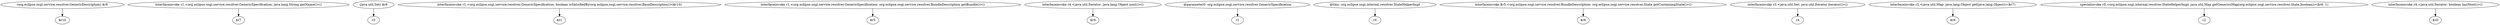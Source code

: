 digraph g {
0[label="(org.eclipse.osgi.service.resolver.GenericDescription) $r9"]
1[label="$r10"]
0->1[label=""]
2[label="interfaceinvoke r1.<org.eclipse.osgi.service.resolver.GenericSpecification: java.lang.String getName()>()"]
3[label="$r7"]
2->3[label=""]
4[label="(java.util.Set) $r8"]
5[label="r3"]
4->5[label=""]
6[label="interfaceinvoke r1.<org.eclipse.osgi.service.resolver.GenericSpecification: boolean isSatisfiedBy(org.eclipse.osgi.service.resolver.BaseDescription)>($r10)"]
7[label="$z1"]
6->7[label=""]
8[label="interfaceinvoke r1.<org.eclipse.osgi.service.resolver.GenericSpecification: org.eclipse.osgi.service.resolver.BundleDescription getBundle()>()"]
9[label="$r5"]
8->9[label=""]
10[label="interfaceinvoke r4.<java.util.Iterator: java.lang.Object next()>()"]
11[label="$r9"]
10->11[label=""]
12[label="@parameter0: org.eclipse.osgi.service.resolver.GenericSpecification"]
13[label="r1"]
12->13[label=""]
14[label="@this: org.eclipse.osgi.internal.resolver.StateHelperImpl"]
15[label="r0"]
14->15[label=""]
16[label="interfaceinvoke $r5.<org.eclipse.osgi.service.resolver.BundleDescription: org.eclipse.osgi.service.resolver.State getContainingState()>()"]
17[label="$r6"]
16->17[label=""]
18[label="interfaceinvoke r3.<java.util.Set: java.util.Iterator iterator()>()"]
19[label="r4"]
18->19[label=""]
20[label="interfaceinvoke r2.<java.util.Map: java.lang.Object get(java.lang.Object)>($r7)"]
21[label="$r8"]
20->21[label=""]
22[label="specialinvoke r0.<org.eclipse.osgi.internal.resolver.StateHelperImpl: java.util.Map getGenericsMap(org.eclipse.osgi.service.resolver.State,boolean)>($r6, 1)"]
23[label="r2"]
22->23[label=""]
24[label="interfaceinvoke r4.<java.util.Iterator: boolean hasNext()>()"]
25[label="$z0"]
24->25[label=""]
}